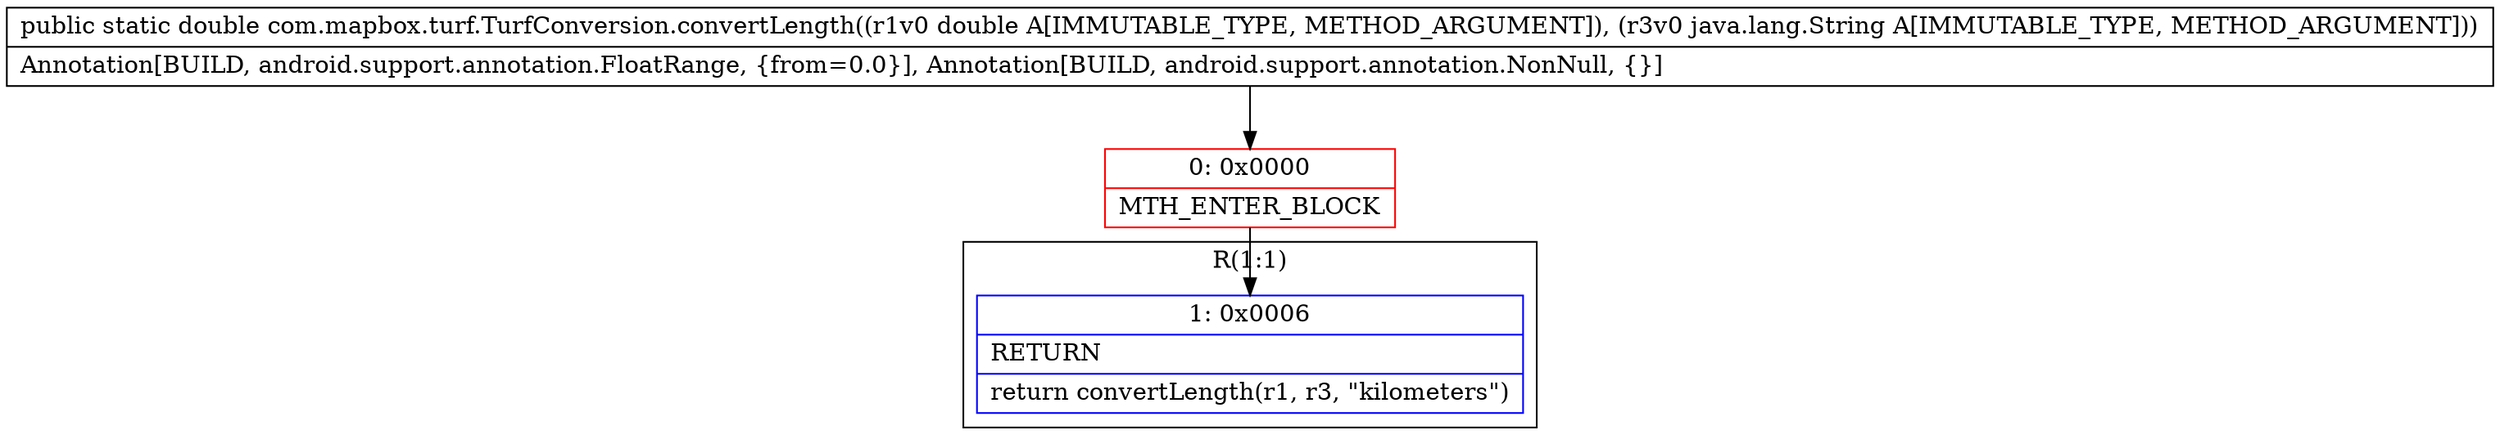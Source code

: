 digraph "CFG forcom.mapbox.turf.TurfConversion.convertLength(DLjava\/lang\/String;)D" {
subgraph cluster_Region_433553652 {
label = "R(1:1)";
node [shape=record,color=blue];
Node_1 [shape=record,label="{1\:\ 0x0006|RETURN\l|return convertLength(r1, r3, \"kilometers\")\l}"];
}
Node_0 [shape=record,color=red,label="{0\:\ 0x0000|MTH_ENTER_BLOCK\l}"];
MethodNode[shape=record,label="{public static double com.mapbox.turf.TurfConversion.convertLength((r1v0 double A[IMMUTABLE_TYPE, METHOD_ARGUMENT]), (r3v0 java.lang.String A[IMMUTABLE_TYPE, METHOD_ARGUMENT]))  | Annotation[BUILD, android.support.annotation.FloatRange, \{from=0.0\}], Annotation[BUILD, android.support.annotation.NonNull, \{\}]\l}"];
MethodNode -> Node_0;
Node_0 -> Node_1;
}

